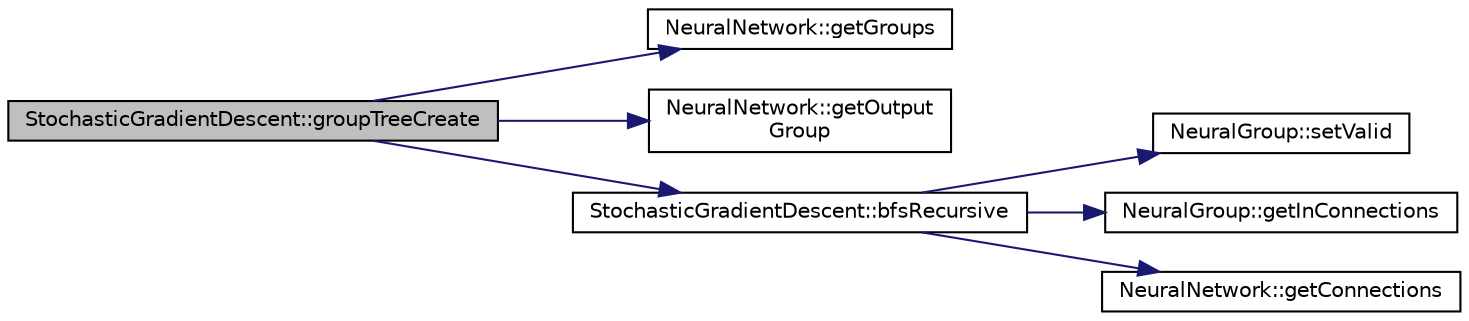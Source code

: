 digraph "StochasticGradientDescent::groupTreeCreate"
{
  edge [fontname="Helvetica",fontsize="10",labelfontname="Helvetica",labelfontsize="10"];
  node [fontname="Helvetica",fontsize="10",shape=record];
  rankdir="LR";
  Node1 [label="StochasticGradientDescent::groupTreeCreate",height=0.2,width=0.4,color="black", fillcolor="grey75", style="filled", fontcolor="black"];
  Node1 -> Node2 [color="midnightblue",fontsize="10",style="solid",fontname="Helvetica"];
  Node2 [label="NeuralNetwork::getGroups",height=0.2,width=0.4,color="black", fillcolor="white", style="filled",URL="$class_neural_network.html#ae98e9be1e09a24ce437083030db067b0"];
  Node1 -> Node3 [color="midnightblue",fontsize="10",style="solid",fontname="Helvetica"];
  Node3 [label="NeuralNetwork::getOutput\lGroup",height=0.2,width=0.4,color="black", fillcolor="white", style="filled",URL="$class_neural_network.html#aa16b5e7dc76f9af0a86daf2d24072b44"];
  Node1 -> Node4 [color="midnightblue",fontsize="10",style="solid",fontname="Helvetica"];
  Node4 [label="StochasticGradientDescent::bfsRecursive",height=0.2,width=0.4,color="black", fillcolor="white", style="filled",URL="$class_gradient_base.html#acc7480de67538a9712a88dabf6131640"];
  Node4 -> Node5 [color="midnightblue",fontsize="10",style="solid",fontname="Helvetica"];
  Node5 [label="NeuralGroup::setValid",height=0.2,width=0.4,color="black", fillcolor="white", style="filled",URL="$class_neural_group.html#a35c4097bb9d3be9198462692a1b33920"];
  Node4 -> Node6 [color="midnightblue",fontsize="10",style="solid",fontname="Helvetica"];
  Node6 [label="NeuralGroup::getInConnections",height=0.2,width=0.4,color="black", fillcolor="white", style="filled",URL="$class_neural_group.html#a593b023c9e06107475f286cf2104b804"];
  Node4 -> Node7 [color="midnightblue",fontsize="10",style="solid",fontname="Helvetica"];
  Node7 [label="NeuralNetwork::getConnections",height=0.2,width=0.4,color="black", fillcolor="white", style="filled",URL="$class_neural_network.html#a4bd338c0ad1700017a082084bb682b83"];
}
